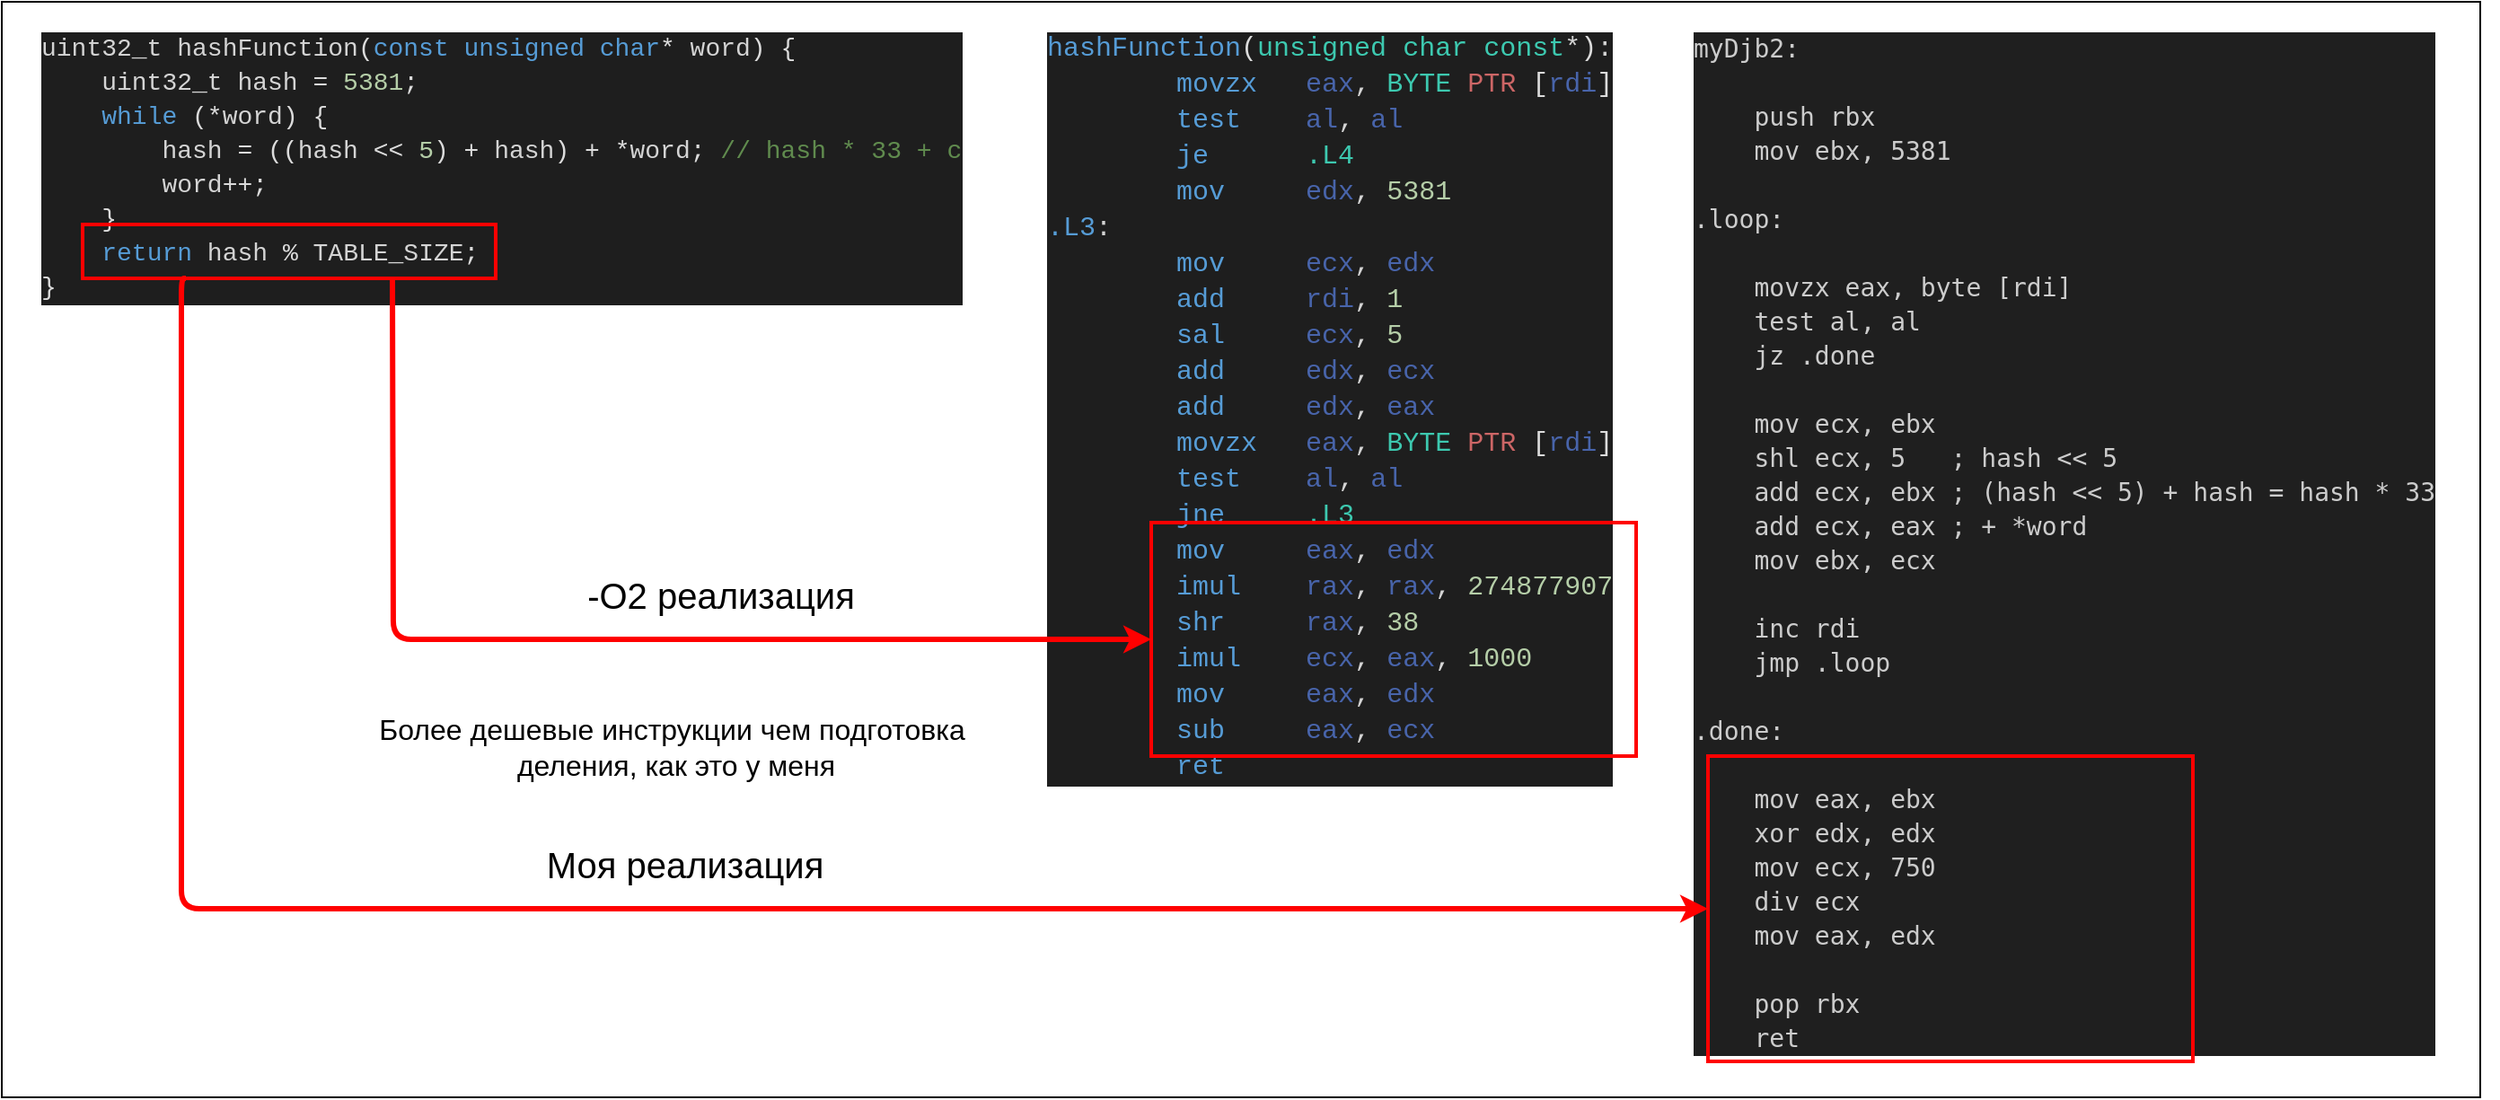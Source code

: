 <mxfile>
    <diagram id="eEy8EnRpYaPK-noXU7Wg" name="Page-1">
        <mxGraphModel dx="1960" dy="857" grid="1" gridSize="10" guides="1" tooltips="1" connect="1" arrows="1" fold="1" page="1" pageScale="1" pageWidth="200" pageHeight="200" math="0" shadow="0">
            <root>
                <mxCell id="0"/>
                <mxCell id="1" parent="0"/>
                <mxCell id="14" value="" style="rounded=0;whiteSpace=wrap;html=1;" vertex="1" parent="1">
                    <mxGeometry x="-500" y="20" width="1380" height="610" as="geometry"/>
                </mxCell>
                <mxCell id="2" value="&lt;div style=&quot;color: #d4d4d4;background-color: #1e1e1e;font-family: Consolas, &#39;Liberation Mono&#39;, Courier, monospace, &#39;Droid Sans Mono&#39;, &#39;monospace&#39;, monospace;font-weight: normal;font-size: 14px;line-height: 19px;white-space: pre;&quot;&gt;&lt;div&gt;&lt;span style=&quot;color: #d4d4d4;&quot;&gt;uint32_t hashFunction&lt;/span&gt;&lt;span style=&quot;color: #dcdcdc;&quot;&gt;(&lt;/span&gt;&lt;span style=&quot;color: #569cd6;&quot;&gt;const&lt;/span&gt;&lt;span style=&quot;color: #d4d4d4;&quot;&gt; &lt;/span&gt;&lt;span style=&quot;color: #569cd6;&quot;&gt;unsigned&lt;/span&gt;&lt;span style=&quot;color: #d4d4d4;&quot;&gt; &lt;/span&gt;&lt;span style=&quot;color: #569cd6;&quot;&gt;char&lt;/span&gt;&lt;span style=&quot;color: #dcdcdc;&quot;&gt;*&lt;/span&gt;&lt;span style=&quot;color: #d4d4d4;&quot;&gt; word&lt;/span&gt;&lt;span style=&quot;color: #dcdcdc;&quot;&gt;)&lt;/span&gt;&lt;span style=&quot;color: #d4d4d4;&quot;&gt; &lt;/span&gt;&lt;span style=&quot;color: #dcdcdc;&quot;&gt;{&lt;/span&gt;&lt;/div&gt;&lt;div&gt;&lt;span style=&quot;color: #d4d4d4;&quot;&gt;    uint32_t hash &lt;/span&gt;&lt;span style=&quot;color: #dcdcdc;&quot;&gt;=&lt;/span&gt;&lt;span style=&quot;color: #d4d4d4;&quot;&gt; &lt;/span&gt;&lt;span style=&quot;color: #b5cea8;&quot;&gt;5381&lt;/span&gt;&lt;span style=&quot;color: #dcdcdc;&quot;&gt;;&lt;/span&gt;&lt;/div&gt;&lt;div&gt;&lt;span style=&quot;color: #d4d4d4;&quot;&gt;    &lt;/span&gt;&lt;span style=&quot;color: #569cd6;&quot;&gt;while&lt;/span&gt;&lt;span style=&quot;color: #d4d4d4;&quot;&gt; &lt;/span&gt;&lt;span style=&quot;color: #dcdcdc;&quot;&gt;(*&lt;/span&gt;&lt;span style=&quot;color: #d4d4d4;&quot;&gt;word&lt;/span&gt;&lt;span style=&quot;color: #dcdcdc;&quot;&gt;)&lt;/span&gt;&lt;span style=&quot;color: #d4d4d4;&quot;&gt; &lt;/span&gt;&lt;span style=&quot;color: #dcdcdc;&quot;&gt;{&lt;/span&gt;&lt;/div&gt;&lt;div&gt;&lt;span style=&quot;color: #d4d4d4;&quot;&gt;        hash &lt;/span&gt;&lt;span style=&quot;color: #dcdcdc;&quot;&gt;=&lt;/span&gt;&lt;span style=&quot;color: #d4d4d4;&quot;&gt; &lt;/span&gt;&lt;span style=&quot;color: #dcdcdc;&quot;&gt;((&lt;/span&gt;&lt;span style=&quot;color: #d4d4d4;&quot;&gt;hash &lt;/span&gt;&lt;span style=&quot;color: #dcdcdc;&quot;&gt;&amp;lt;&amp;lt;&lt;/span&gt;&lt;span style=&quot;color: #d4d4d4;&quot;&gt; &lt;/span&gt;&lt;span style=&quot;color: #b5cea8;&quot;&gt;5&lt;/span&gt;&lt;span style=&quot;color: #dcdcdc;&quot;&gt;)&lt;/span&gt;&lt;span style=&quot;color: #d4d4d4;&quot;&gt; &lt;/span&gt;&lt;span style=&quot;color: #dcdcdc;&quot;&gt;+&lt;/span&gt;&lt;span style=&quot;color: #d4d4d4;&quot;&gt; hash&lt;/span&gt;&lt;span style=&quot;color: #dcdcdc;&quot;&gt;)&lt;/span&gt;&lt;span style=&quot;color: #d4d4d4;&quot;&gt; &lt;/span&gt;&lt;span style=&quot;color: #dcdcdc;&quot;&gt;+&lt;/span&gt;&lt;span style=&quot;color: #d4d4d4;&quot;&gt; &lt;/span&gt;&lt;span style=&quot;color: #dcdcdc;&quot;&gt;*&lt;/span&gt;&lt;span style=&quot;color: #d4d4d4;&quot;&gt;word&lt;/span&gt;&lt;span style=&quot;color: #dcdcdc;&quot;&gt;;&lt;/span&gt;&lt;span style=&quot;color: #d4d4d4;&quot;&gt; &lt;/span&gt;&lt;span style=&quot;color: #608b4e;&quot;&gt;// hash * 33 + c&lt;/span&gt;&lt;/div&gt;&lt;div&gt;&lt;span style=&quot;color: #d4d4d4;&quot;&gt;        word&lt;/span&gt;&lt;span style=&quot;color: #dcdcdc;&quot;&gt;++;&lt;/span&gt;&lt;/div&gt;&lt;div&gt;&lt;span style=&quot;color: #d4d4d4;&quot;&gt;    &lt;/span&gt;&lt;span style=&quot;color: #dcdcdc;&quot;&gt;}&lt;/span&gt;&lt;/div&gt;&lt;div&gt;&lt;span style=&quot;color: #d4d4d4;&quot;&gt;    &lt;/span&gt;&lt;span style=&quot;color: #569cd6;&quot;&gt;return&lt;/span&gt;&lt;span style=&quot;color: #d4d4d4;&quot;&gt; hash &lt;/span&gt;&lt;span style=&quot;color: #dcdcdc;&quot;&gt;%&lt;/span&gt;&lt;span style=&quot;color: #d4d4d4;&quot;&gt; TABLE_SIZE&lt;/span&gt;&lt;span style=&quot;color: #dcdcdc;&quot;&gt;;&lt;/span&gt;&lt;/div&gt;&lt;div&gt;&lt;span style=&quot;color: #dcdcdc;&quot;&gt;}&lt;/span&gt;&lt;/div&gt;&lt;/div&gt;" style="text;whiteSpace=wrap;html=1;" parent="1" vertex="1">
                    <mxGeometry x="-480" y="30" width="520" height="180" as="geometry"/>
                </mxCell>
                <mxCell id="3" value="&lt;div style=&quot;color: #d4d4d4;background-color: #1e1e1e;font-family: Consolas, &#39;Liberation Mono&#39;, Courier, monospace, &#39;Droid Sans Mono&#39;, &#39;monospace&#39;, monospace;font-weight: normal;font-size: 15px;line-height: 20px;white-space: pre;&quot;&gt;&lt;div&gt;&lt;span style=&quot;color: #569cd6;&quot;&gt;hashFunction&lt;/span&gt;&lt;span style=&quot;color: #dcdcdc;&quot;&gt;(&lt;/span&gt;&lt;span style=&quot;color: #3dc9b0;&quot;&gt;unsigned&lt;/span&gt;&lt;span style=&quot;color: #d4d4d4;&quot;&gt; &lt;/span&gt;&lt;span style=&quot;color: #3dc9b0;&quot;&gt;char&lt;/span&gt;&lt;span style=&quot;color: #d4d4d4;&quot;&gt; &lt;/span&gt;&lt;span style=&quot;color: #3dc9b0;&quot;&gt;const&lt;/span&gt;&lt;span style=&quot;color: #d4d4d4;&quot;&gt;*&lt;/span&gt;&lt;span style=&quot;color: #dcdcdc;&quot;&gt;)&lt;/span&gt;&lt;span style=&quot;color: #d4d4d4;&quot;&gt;:&lt;/span&gt;&lt;/div&gt;&lt;div&gt;&lt;span style=&quot;color: #d4d4d4;&quot;&gt;        &lt;/span&gt;&lt;span style=&quot;color: #569cd6;&quot;&gt;movzx&lt;/span&gt;&lt;span style=&quot;color: #d4d4d4;&quot;&gt;   &lt;/span&gt;&lt;span style=&quot;color: #4864aa;&quot;&gt;eax&lt;/span&gt;&lt;span style=&quot;color: #d4d4d4;&quot;&gt;, &lt;/span&gt;&lt;span style=&quot;color: #3dc9b0;&quot;&gt;BYTE&lt;/span&gt;&lt;span style=&quot;color: #d4d4d4;&quot;&gt; &lt;/span&gt;&lt;span style=&quot;color: #cc6666;&quot;&gt;PTR&lt;/span&gt;&lt;span style=&quot;color: #d4d4d4;&quot;&gt; &lt;/span&gt;&lt;span style=&quot;color: #dcdcdc;&quot;&gt;[&lt;/span&gt;&lt;span style=&quot;color: #4864aa;&quot;&gt;rdi&lt;/span&gt;&lt;span style=&quot;color: #dcdcdc;&quot;&gt;]&lt;/span&gt;&lt;/div&gt;&lt;div&gt;&lt;span style=&quot;color: #d4d4d4;&quot;&gt;        &lt;/span&gt;&lt;span style=&quot;color: #569cd6;&quot;&gt;test&lt;/span&gt;&lt;span style=&quot;color: #d4d4d4;&quot;&gt;    &lt;/span&gt;&lt;span style=&quot;color: #4864aa;&quot;&gt;al&lt;/span&gt;&lt;span style=&quot;color: #d4d4d4;&quot;&gt;, &lt;/span&gt;&lt;span style=&quot;color: #4864aa;&quot;&gt;al&lt;/span&gt;&lt;/div&gt;&lt;div&gt;&lt;span style=&quot;color: #d4d4d4;&quot;&gt;        &lt;/span&gt;&lt;span style=&quot;color: #569cd6;&quot;&gt;je&lt;/span&gt;&lt;span style=&quot;color: #d4d4d4;&quot;&gt;      &lt;/span&gt;&lt;span style=&quot;color: #3dc9b0;&quot;&gt;.L4&lt;/span&gt;&lt;/div&gt;&lt;div&gt;&lt;span style=&quot;color: #d4d4d4;&quot;&gt;        &lt;/span&gt;&lt;span style=&quot;color: #569cd6;&quot;&gt;mov&lt;/span&gt;&lt;span style=&quot;color: #d4d4d4;&quot;&gt;     &lt;/span&gt;&lt;span style=&quot;color: #4864aa;&quot;&gt;edx&lt;/span&gt;&lt;span style=&quot;color: #d4d4d4;&quot;&gt;, &lt;/span&gt;&lt;span style=&quot;color: #b5cea8;&quot;&gt;5381&lt;/span&gt;&lt;/div&gt;&lt;div&gt;&lt;span style=&quot;color: #569cd6;&quot;&gt;.L3&lt;/span&gt;&lt;span style=&quot;color: #d4d4d4;&quot;&gt;:&lt;/span&gt;&lt;/div&gt;&lt;div&gt;&lt;span style=&quot;color: #d4d4d4;&quot;&gt;        &lt;/span&gt;&lt;span style=&quot;color: #569cd6;&quot;&gt;mov&lt;/span&gt;&lt;span style=&quot;color: #d4d4d4;&quot;&gt;     &lt;/span&gt;&lt;span style=&quot;color: #4864aa;&quot;&gt;ecx&lt;/span&gt;&lt;span style=&quot;color: #d4d4d4;&quot;&gt;, &lt;/span&gt;&lt;span style=&quot;color: #4864aa;&quot;&gt;edx&lt;/span&gt;&lt;/div&gt;&lt;div&gt;&lt;span style=&quot;color: #d4d4d4;&quot;&gt;        &lt;/span&gt;&lt;span style=&quot;color: #569cd6;&quot;&gt;add&lt;/span&gt;&lt;span style=&quot;color: #d4d4d4;&quot;&gt;     &lt;/span&gt;&lt;span style=&quot;color: #4864aa;&quot;&gt;rdi&lt;/span&gt;&lt;span style=&quot;color: #d4d4d4;&quot;&gt;, &lt;/span&gt;&lt;span style=&quot;color: #b5cea8;&quot;&gt;1&lt;/span&gt;&lt;/div&gt;&lt;div&gt;&lt;span style=&quot;color: #d4d4d4;&quot;&gt;        &lt;/span&gt;&lt;span style=&quot;color: #569cd6;&quot;&gt;sal&lt;/span&gt;&lt;span style=&quot;color: #d4d4d4;&quot;&gt;     &lt;/span&gt;&lt;span style=&quot;color: #4864aa;&quot;&gt;ecx&lt;/span&gt;&lt;span style=&quot;color: #d4d4d4;&quot;&gt;, &lt;/span&gt;&lt;span style=&quot;color: #b5cea8;&quot;&gt;5&lt;/span&gt;&lt;/div&gt;&lt;div&gt;&lt;span style=&quot;color: #d4d4d4;&quot;&gt;        &lt;/span&gt;&lt;span style=&quot;color: #569cd6;&quot;&gt;add&lt;/span&gt;&lt;span style=&quot;color: #d4d4d4;&quot;&gt;     &lt;/span&gt;&lt;span style=&quot;color: #4864aa;&quot;&gt;edx&lt;/span&gt;&lt;span style=&quot;color: #d4d4d4;&quot;&gt;, &lt;/span&gt;&lt;span style=&quot;color: #4864aa;&quot;&gt;ecx&lt;/span&gt;&lt;/div&gt;&lt;div&gt;&lt;span style=&quot;color: #d4d4d4;&quot;&gt;        &lt;/span&gt;&lt;span style=&quot;color: #569cd6;&quot;&gt;add&lt;/span&gt;&lt;span style=&quot;color: #d4d4d4;&quot;&gt;     &lt;/span&gt;&lt;span style=&quot;color: #4864aa;&quot;&gt;edx&lt;/span&gt;&lt;span style=&quot;color: #d4d4d4;&quot;&gt;, &lt;/span&gt;&lt;span style=&quot;color: #4864aa;&quot;&gt;eax&lt;/span&gt;&lt;/div&gt;&lt;div&gt;&lt;span style=&quot;color: #d4d4d4;&quot;&gt;        &lt;/span&gt;&lt;span style=&quot;color: #569cd6;&quot;&gt;movzx&lt;/span&gt;&lt;span style=&quot;color: #d4d4d4;&quot;&gt;   &lt;/span&gt;&lt;span style=&quot;color: #4864aa;&quot;&gt;eax&lt;/span&gt;&lt;span style=&quot;color: #d4d4d4;&quot;&gt;, &lt;/span&gt;&lt;span style=&quot;color: #3dc9b0;&quot;&gt;BYTE&lt;/span&gt;&lt;span style=&quot;color: #d4d4d4;&quot;&gt; &lt;/span&gt;&lt;span style=&quot;color: #cc6666;&quot;&gt;PTR&lt;/span&gt;&lt;span style=&quot;color: #d4d4d4;&quot;&gt; &lt;/span&gt;&lt;span style=&quot;color: #dcdcdc;&quot;&gt;[&lt;/span&gt;&lt;span style=&quot;color: #4864aa;&quot;&gt;rdi&lt;/span&gt;&lt;span style=&quot;color: #dcdcdc;&quot;&gt;]&lt;/span&gt;&lt;/div&gt;&lt;div&gt;&lt;span style=&quot;color: #d4d4d4;&quot;&gt;        &lt;/span&gt;&lt;span style=&quot;color: #569cd6;&quot;&gt;test&lt;/span&gt;&lt;span style=&quot;color: #d4d4d4;&quot;&gt;    &lt;/span&gt;&lt;span style=&quot;color: #4864aa;&quot;&gt;al&lt;/span&gt;&lt;span style=&quot;color: #d4d4d4;&quot;&gt;, &lt;/span&gt;&lt;span style=&quot;color: #4864aa;&quot;&gt;al&lt;/span&gt;&lt;/div&gt;&lt;div&gt;&lt;span style=&quot;color: #d4d4d4;&quot;&gt;        &lt;/span&gt;&lt;span style=&quot;color: #569cd6;&quot;&gt;jne&lt;/span&gt;&lt;span style=&quot;color: #d4d4d4;&quot;&gt;     &lt;/span&gt;&lt;span style=&quot;color: #3dc9b0;&quot;&gt;.L3&lt;/span&gt;&lt;/div&gt;&lt;div&gt;&lt;span style=&quot;color: #d4d4d4;&quot;&gt;        &lt;/span&gt;&lt;span style=&quot;color: #569cd6;&quot;&gt;mov&lt;/span&gt;&lt;span style=&quot;color: #d4d4d4;&quot;&gt;     &lt;/span&gt;&lt;span style=&quot;color: #4864aa;&quot;&gt;eax&lt;/span&gt;&lt;span style=&quot;color: #d4d4d4;&quot;&gt;, &lt;/span&gt;&lt;span style=&quot;color: #4864aa;&quot;&gt;edx&lt;/span&gt;&lt;/div&gt;&lt;div&gt;&lt;span style=&quot;color: #d4d4d4;&quot;&gt;        &lt;/span&gt;&lt;span style=&quot;color: #569cd6;&quot;&gt;imul&lt;/span&gt;&lt;span style=&quot;color: #d4d4d4;&quot;&gt;    &lt;/span&gt;&lt;span style=&quot;color: #4864aa;&quot;&gt;rax&lt;/span&gt;&lt;span style=&quot;color: #d4d4d4;&quot;&gt;, &lt;/span&gt;&lt;span style=&quot;color: #4864aa;&quot;&gt;rax&lt;/span&gt;&lt;span style=&quot;color: #d4d4d4;&quot;&gt;, &lt;/span&gt;&lt;span style=&quot;color: #b5cea8;&quot;&gt;274877907&lt;/span&gt;&lt;/div&gt;&lt;div&gt;&lt;span style=&quot;color: #d4d4d4;&quot;&gt;        &lt;/span&gt;&lt;span style=&quot;color: #569cd6;&quot;&gt;shr&lt;/span&gt;&lt;span style=&quot;color: #d4d4d4;&quot;&gt;     &lt;/span&gt;&lt;span style=&quot;color: #4864aa;&quot;&gt;rax&lt;/span&gt;&lt;span style=&quot;color: #d4d4d4;&quot;&gt;, &lt;/span&gt;&lt;span style=&quot;color: #b5cea8;&quot;&gt;38&lt;/span&gt;&lt;/div&gt;&lt;div&gt;&lt;span style=&quot;color: #d4d4d4;&quot;&gt;        &lt;/span&gt;&lt;span style=&quot;color: #569cd6;&quot;&gt;imul&lt;/span&gt;&lt;span style=&quot;color: #d4d4d4;&quot;&gt;    &lt;/span&gt;&lt;span style=&quot;color: #4864aa;&quot;&gt;ecx&lt;/span&gt;&lt;span style=&quot;color: #d4d4d4;&quot;&gt;, &lt;/span&gt;&lt;span style=&quot;color: #4864aa;&quot;&gt;eax&lt;/span&gt;&lt;span style=&quot;color: #d4d4d4;&quot;&gt;, &lt;/span&gt;&lt;span style=&quot;color: #b5cea8;&quot;&gt;1000&lt;/span&gt;&lt;/div&gt;&lt;div&gt;&lt;span style=&quot;color: #d4d4d4;&quot;&gt;        &lt;/span&gt;&lt;span style=&quot;color: #569cd6;&quot;&gt;mov&lt;/span&gt;&lt;span style=&quot;color: #d4d4d4;&quot;&gt;     &lt;/span&gt;&lt;span style=&quot;color: #4864aa;&quot;&gt;eax&lt;/span&gt;&lt;span style=&quot;color: #d4d4d4;&quot;&gt;, &lt;/span&gt;&lt;span style=&quot;color: #4864aa;&quot;&gt;edx&lt;/span&gt;&lt;/div&gt;&lt;div&gt;&lt;span style=&quot;color: #d4d4d4;&quot;&gt;        &lt;/span&gt;&lt;span style=&quot;color: #569cd6;&quot;&gt;sub&lt;/span&gt;&lt;span style=&quot;color: #d4d4d4;&quot;&gt;     &lt;/span&gt;&lt;span style=&quot;color: #4864aa;&quot;&gt;eax&lt;/span&gt;&lt;span style=&quot;color: #d4d4d4;&quot;&gt;, &lt;/span&gt;&lt;span style=&quot;color: #4864aa;&quot;&gt;ecx&lt;/span&gt;&lt;/div&gt;&lt;div&gt;&lt;span style=&quot;color: #d4d4d4;&quot;&gt;        &lt;/span&gt;&lt;span style=&quot;color: #569cd6;&quot;&gt;ret&lt;/span&gt;&lt;/div&gt;&lt;/div&gt;" style="text;whiteSpace=wrap;html=1;" parent="1" vertex="1">
                    <mxGeometry x="80" y="30" width="350" height="440" as="geometry"/>
                </mxCell>
                <mxCell id="4" value="&lt;div style=&quot;color: #cccccc;background-color: #1f1f1f;font-family: &#39;Droid Sans Mono&#39;, &#39;monospace&#39;, monospace;font-weight: normal;font-size: 14px;line-height: 19px;white-space: pre;&quot;&gt;&lt;div&gt;&lt;span style=&quot;color: #cccccc;&quot;&gt;myDjb2:&lt;/span&gt;&lt;/div&gt;&lt;div&gt;&lt;span style=&quot;color: #cccccc;&quot;&gt;    &lt;/span&gt;&lt;/div&gt;&lt;div&gt;&lt;span style=&quot;color: #cccccc;&quot;&gt;    push rbx&lt;/span&gt;&lt;/div&gt;&lt;div&gt;&lt;span style=&quot;color: #cccccc;&quot;&gt;    mov ebx, 5381&lt;/span&gt;&lt;/div&gt;&lt;br&gt;&lt;div&gt;&lt;span style=&quot;color: #cccccc;&quot;&gt;.loop:&lt;/span&gt;&lt;/div&gt;&lt;div&gt;&lt;span style=&quot;color: #cccccc;&quot;&gt;    &lt;/span&gt;&lt;/div&gt;&lt;div&gt;&lt;span style=&quot;color: #cccccc;&quot;&gt;    movzx eax, byte [rdi]  &lt;/span&gt;&lt;/div&gt;&lt;div&gt;&lt;span style=&quot;color: #cccccc;&quot;&gt;    test al, al  &lt;/span&gt;&lt;/div&gt;&lt;div&gt;&lt;span style=&quot;color: #cccccc;&quot;&gt;    jz .done     &lt;/span&gt;&lt;/div&gt;&lt;br&gt;&lt;div&gt;&lt;span style=&quot;color: #cccccc;&quot;&gt;    mov ecx, ebx&lt;/span&gt;&lt;/div&gt;&lt;div&gt;&lt;span style=&quot;color: #cccccc;&quot;&gt;    shl ecx, 5   ; hash &amp;lt;&amp;lt; 5&lt;/span&gt;&lt;/div&gt;&lt;div&gt;&lt;span style=&quot;color: #cccccc;&quot;&gt;    add ecx, ebx ; (hash &amp;lt;&amp;lt; 5) + hash = hash * 33&lt;/span&gt;&lt;/div&gt;&lt;div&gt;&lt;span style=&quot;color: #cccccc;&quot;&gt;    add ecx, eax ; + *word&lt;/span&gt;&lt;/div&gt;&lt;div&gt;&lt;span style=&quot;color: #cccccc;&quot;&gt;    mov ebx, ecx&lt;/span&gt;&lt;/div&gt;&lt;div&gt;&lt;span style=&quot;color: #cccccc;&quot;&gt;    &lt;/span&gt;&lt;/div&gt;&lt;div&gt;&lt;span style=&quot;color: #cccccc;&quot;&gt;    inc rdi      &lt;/span&gt;&lt;/div&gt;&lt;div&gt;&lt;span style=&quot;color: #cccccc;&quot;&gt;    jmp .loop    &lt;/span&gt;&lt;/div&gt;&lt;br&gt;&lt;div&gt;&lt;span style=&quot;color: #cccccc;&quot;&gt;.done:&lt;/span&gt;&lt;/div&gt;&lt;br&gt;&lt;div&gt;&lt;span style=&quot;color: #cccccc;&quot;&gt;    mov eax, ebx &lt;/span&gt;&lt;/div&gt;&lt;div&gt;&lt;span style=&quot;color: #cccccc;&quot;&gt;    xor edx, edx &lt;/span&gt;&lt;/div&gt;&lt;div&gt;&lt;span style=&quot;color: #cccccc;&quot;&gt;    mov ecx, 750         &lt;/span&gt;&lt;/div&gt;&lt;div&gt;&lt;span style=&quot;color: #cccccc;&quot;&gt;    div ecx      &lt;/span&gt;&lt;/div&gt;&lt;div&gt;&lt;span style=&quot;color: #cccccc;&quot;&gt;    mov eax, edx &lt;/span&gt;&lt;/div&gt;&lt;br&gt;&lt;div&gt;&lt;span style=&quot;color: #cccccc;&quot;&gt;    pop rbx&lt;/span&gt;&lt;/div&gt;&lt;div&gt;&lt;span style=&quot;color: #cccccc;&quot;&gt;    ret&lt;/span&gt;&lt;/div&gt;&lt;/div&gt;" style="text;whiteSpace=wrap;html=1;" parent="1" vertex="1">
                    <mxGeometry x="440" y="30" width="450" height="590" as="geometry"/>
                </mxCell>
                <mxCell id="5" value="" style="rounded=0;whiteSpace=wrap;html=1;fillColor=none;strokeWidth=2;strokeColor=light-dark(#ff0000, #ededed);" vertex="1" parent="1">
                    <mxGeometry x="-455" y="144" width="230" height="30" as="geometry"/>
                </mxCell>
                <mxCell id="6" value="" style="rounded=0;whiteSpace=wrap;html=1;fillColor=none;strokeWidth=2;strokeColor=light-dark(#ff0000, #ededed);" vertex="1" parent="1">
                    <mxGeometry x="140" y="310" width="270" height="130" as="geometry"/>
                </mxCell>
                <mxCell id="7" value="" style="endArrow=classic;html=1;exitX=0.75;exitY=1;exitDx=0;exitDy=0;entryX=0;entryY=0.5;entryDx=0;entryDy=0;strokeColor=#FF0000;strokeWidth=3;edgeStyle=elbowEdgeStyle;" edge="1" parent="1" source="5" target="6">
                    <mxGeometry width="50" height="50" relative="1" as="geometry">
                        <mxPoint x="60" y="360" as="sourcePoint"/>
                        <mxPoint x="110" y="310" as="targetPoint"/>
                        <Array as="points">
                            <mxPoint x="-282" y="290"/>
                        </Array>
                    </mxGeometry>
                </mxCell>
                <mxCell id="8" value="" style="rounded=0;whiteSpace=wrap;html=1;fillColor=none;strokeWidth=2;strokeColor=light-dark(#ff0000, #ededed);" vertex="1" parent="1">
                    <mxGeometry x="450" y="440" width="270" height="170" as="geometry"/>
                </mxCell>
                <mxCell id="9" value="" style="endArrow=classic;html=1;exitX=0.25;exitY=1;exitDx=0;exitDy=0;entryX=0;entryY=0.5;entryDx=0;entryDy=0;strokeColor=#FF0000;strokeWidth=3;edgeStyle=elbowEdgeStyle;" edge="1" parent="1" source="5" target="8">
                    <mxGeometry width="50" height="50" relative="1" as="geometry">
                        <mxPoint x="-330" y="350" as="sourcePoint"/>
                        <mxPoint x="92" y="551" as="targetPoint"/>
                        <Array as="points">
                            <mxPoint x="-400" y="360"/>
                        </Array>
                    </mxGeometry>
                </mxCell>
                <mxCell id="10" value="Моя реализация" style="text;html=1;align=center;verticalAlign=middle;resizable=0;points=[];autosize=1;strokeColor=none;fillColor=none;fontSize=20;" vertex="1" parent="1">
                    <mxGeometry x="-210" y="480" width="180" height="40" as="geometry"/>
                </mxCell>
                <mxCell id="11" value="-O2 реализация" style="text;html=1;align=center;verticalAlign=middle;resizable=0;points=[];autosize=1;strokeColor=none;fillColor=none;fontSize=20;" vertex="1" parent="1">
                    <mxGeometry x="-185" y="330" width="170" height="40" as="geometry"/>
                </mxCell>
                <mxCell id="12" value="Более дешевые инструкции чем подготовка&amp;nbsp;&#xa;деления, как это у меня" style="text;html=1;align=center;verticalAlign=middle;resizable=0;points=[];autosize=1;strokeColor=none;fillColor=none;fontSize=16;" vertex="1" parent="1">
                    <mxGeometry x="-300" y="410" width="350" height="50" as="geometry"/>
                </mxCell>
            </root>
        </mxGraphModel>
    </diagram>
</mxfile>